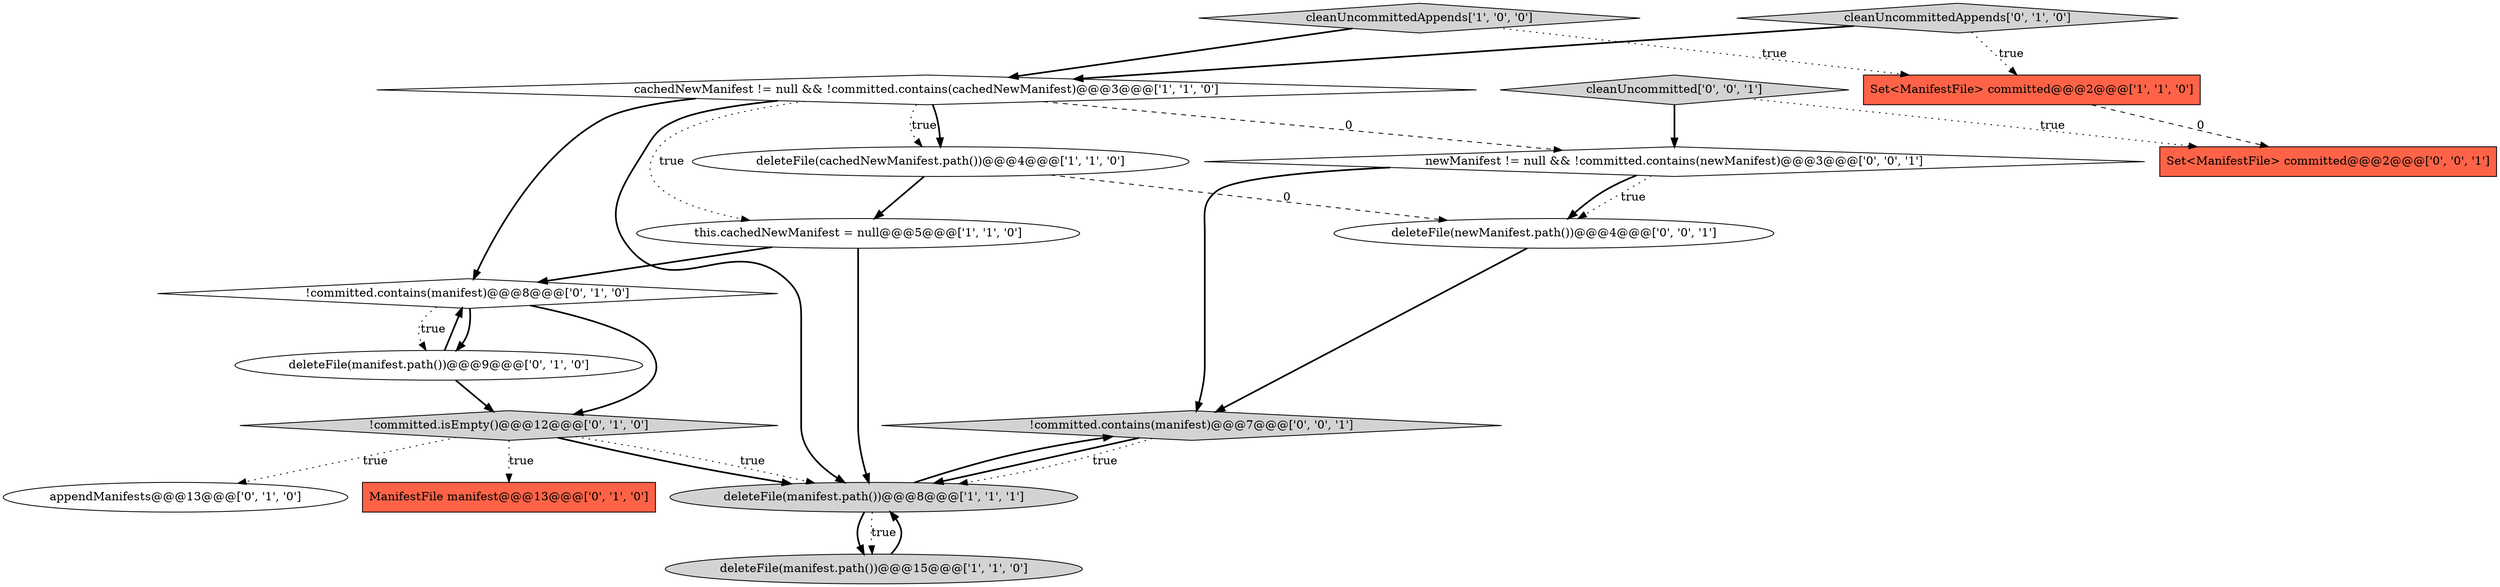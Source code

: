 digraph {
15 [style = filled, label = "deleteFile(newManifest.path())@@@4@@@['0', '0', '1']", fillcolor = white, shape = ellipse image = "AAA0AAABBB3BBB"];
3 [style = filled, label = "cachedNewManifest != null && !committed.contains(cachedNewManifest)@@@3@@@['1', '1', '0']", fillcolor = white, shape = diamond image = "AAA0AAABBB1BBB"];
13 [style = filled, label = "!committed.contains(manifest)@@@7@@@['0', '0', '1']", fillcolor = lightgray, shape = diamond image = "AAA0AAABBB3BBB"];
8 [style = filled, label = "deleteFile(manifest.path())@@@9@@@['0', '1', '0']", fillcolor = white, shape = ellipse image = "AAA1AAABBB2BBB"];
4 [style = filled, label = "cleanUncommittedAppends['1', '0', '0']", fillcolor = lightgray, shape = diamond image = "AAA0AAABBB1BBB"];
0 [style = filled, label = "deleteFile(cachedNewManifest.path())@@@4@@@['1', '1', '0']", fillcolor = white, shape = ellipse image = "AAA0AAABBB1BBB"];
11 [style = filled, label = "appendManifests@@@13@@@['0', '1', '0']", fillcolor = white, shape = ellipse image = "AAA0AAABBB2BBB"];
17 [style = filled, label = "cleanUncommitted['0', '0', '1']", fillcolor = lightgray, shape = diamond image = "AAA0AAABBB3BBB"];
10 [style = filled, label = "!committed.isEmpty()@@@12@@@['0', '1', '0']", fillcolor = lightgray, shape = diamond image = "AAA1AAABBB2BBB"];
14 [style = filled, label = "newManifest != null && !committed.contains(newManifest)@@@3@@@['0', '0', '1']", fillcolor = white, shape = diamond image = "AAA0AAABBB3BBB"];
5 [style = filled, label = "deleteFile(manifest.path())@@@8@@@['1', '1', '1']", fillcolor = lightgray, shape = ellipse image = "AAA0AAABBB1BBB"];
16 [style = filled, label = "Set<ManifestFile> committed@@@2@@@['0', '0', '1']", fillcolor = tomato, shape = box image = "AAA0AAABBB3BBB"];
6 [style = filled, label = "this.cachedNewManifest = null@@@5@@@['1', '1', '0']", fillcolor = white, shape = ellipse image = "AAA0AAABBB1BBB"];
12 [style = filled, label = "ManifestFile manifest@@@13@@@['0', '1', '0']", fillcolor = tomato, shape = box image = "AAA0AAABBB2BBB"];
1 [style = filled, label = "Set<ManifestFile> committed@@@2@@@['1', '1', '0']", fillcolor = tomato, shape = box image = "AAA0AAABBB1BBB"];
2 [style = filled, label = "deleteFile(manifest.path())@@@15@@@['1', '1', '0']", fillcolor = lightgray, shape = ellipse image = "AAA0AAABBB1BBB"];
9 [style = filled, label = "cleanUncommittedAppends['0', '1', '0']", fillcolor = lightgray, shape = diamond image = "AAA0AAABBB2BBB"];
7 [style = filled, label = "!committed.contains(manifest)@@@8@@@['0', '1', '0']", fillcolor = white, shape = diamond image = "AAA1AAABBB2BBB"];
0->6 [style = bold, label=""];
5->2 [style = bold, label=""];
13->5 [style = bold, label=""];
7->8 [style = bold, label=""];
17->16 [style = dotted, label="true"];
10->12 [style = dotted, label="true"];
7->10 [style = bold, label=""];
2->5 [style = bold, label=""];
7->8 [style = dotted, label="true"];
9->3 [style = bold, label=""];
14->13 [style = bold, label=""];
9->1 [style = dotted, label="true"];
3->14 [style = dashed, label="0"];
17->14 [style = bold, label=""];
4->1 [style = dotted, label="true"];
3->7 [style = bold, label=""];
3->5 [style = bold, label=""];
5->13 [style = bold, label=""];
3->0 [style = dotted, label="true"];
14->15 [style = dotted, label="true"];
3->0 [style = bold, label=""];
3->6 [style = dotted, label="true"];
15->13 [style = bold, label=""];
6->5 [style = bold, label=""];
1->16 [style = dashed, label="0"];
8->7 [style = bold, label=""];
13->5 [style = dotted, label="true"];
0->15 [style = dashed, label="0"];
6->7 [style = bold, label=""];
10->11 [style = dotted, label="true"];
14->15 [style = bold, label=""];
4->3 [style = bold, label=""];
5->2 [style = dotted, label="true"];
8->10 [style = bold, label=""];
10->5 [style = bold, label=""];
10->5 [style = dotted, label="true"];
}
